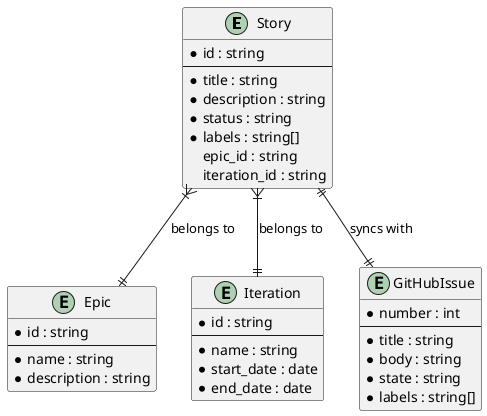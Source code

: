 @startuml
entity "Story" {
  * id : string
  --
  * title : string
  * description : string
  * status : string
  * labels : string[]
  epic_id : string
  iteration_id : string
}

entity "Epic" {
  * id : string
  --
  * name : string
  * description : string
}

entity "Iteration" {
  * id : string
  --
  * name : string
  * start_date : date
  * end_date : date
}

entity "GitHubIssue" {
  * number : int
  --
  * title : string
  * body : string
  * state : string
  * labels : string[]
}

Story }|--|| Epic : belongs to
Story }|--|| Iteration : belongs to
Story ||--|| GitHubIssue : syncs with

@enduml
